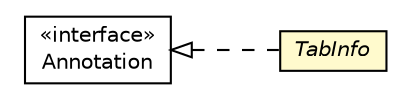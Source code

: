 #!/usr/local/bin/dot
#
# Class diagram 
# Generated by UMLGraph version R5_6-24-gf6e263 (http://www.umlgraph.org/)
#

digraph G {
	edge [fontname="Helvetica",fontsize=10,labelfontname="Helvetica",labelfontsize=10];
	node [fontname="Helvetica",fontsize=10,shape=plaintext];
	nodesep=0.25;
	ranksep=0.5;
	rankdir=LR;
	// com.gwtplatform.mvp.client.annotations.TabInfo
	c377387 [label=<<table title="com.gwtplatform.mvp.client.annotations.TabInfo" border="0" cellborder="1" cellspacing="0" cellpadding="2" port="p" bgcolor="lemonChiffon" href="./TabInfo.html">
		<tr><td><table border="0" cellspacing="0" cellpadding="1">
<tr><td align="center" balign="center"><font face="Helvetica-Oblique"> TabInfo </font></td></tr>
		</table></td></tr>
		</table>>, URL="./TabInfo.html", fontname="Helvetica", fontcolor="black", fontsize=10.0];
	//com.gwtplatform.mvp.client.annotations.TabInfo implements java.lang.annotation.Annotation
	c377754:p -> c377387:p [dir=back,arrowtail=empty,style=dashed];
	// java.lang.annotation.Annotation
	c377754 [label=<<table title="java.lang.annotation.Annotation" border="0" cellborder="1" cellspacing="0" cellpadding="2" port="p" href="http://download.oracle.com/javase/6/docs/api/java/lang/annotation/Annotation.html">
		<tr><td><table border="0" cellspacing="0" cellpadding="1">
<tr><td align="center" balign="center"> &#171;interface&#187; </td></tr>
<tr><td align="center" balign="center"> Annotation </td></tr>
		</table></td></tr>
		</table>>, URL="http://download.oracle.com/javase/6/docs/api/java/lang/annotation/Annotation.html", fontname="Helvetica", fontcolor="black", fontsize=10.0];
}

